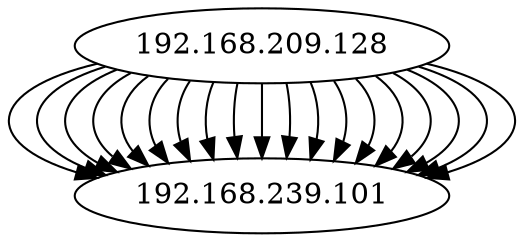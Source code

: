 digraph NWTraffic_update {
  "192.168.209.128" [degree=19, in_degree=0, out_degree=19, activity_score=0.86, total_connections=19];
  "192.168.239.101" [degree=19, in_degree=19, out_degree=0, activity_score=0.86, total_connections=19];
  "192.168.209.128" -> "192.168.239.101" [protocol_UNKNOWN=0.00,protocol_TCP=1.00,protocol_UDP=0.00,protocol_ICMP=0.00,timestamp_sin=-0.52,timestamp_cos=-0.86,src_port_type=0.50,dst_port_type=0.50,conn_state_successful=1.00,conn_state_rejected_reset=0.00,conn_state_partial=0.00,conn_state_suspicious=0.00,conn_state_other=0.00,local_orig=1.00,local_resp=1.00,history_length=0.80,orig_bytes=0.47,resp_bytes=0.38,orig_pkts=0.19,resp_pkts=0.21,orig_ip_bytes=0.52,resp_ip_bytes=0.51,service_HTTP=0.00,service_FTP=0.00,service_SSH=0.00,service_DNS=0.00,service_UNKNOWN=1.00  ];
  "192.168.209.128" [degree=19, in_degree=0, out_degree=19, activity_score=0.86, total_connections=19];
  "192.168.239.101" [degree=19, in_degree=19, out_degree=0, activity_score=0.86, total_connections=19];
  "192.168.209.128" -> "192.168.239.101" [protocol_UNKNOWN=0.00,protocol_TCP=1.00,protocol_UDP=0.00,protocol_ICMP=0.00,timestamp_sin=-0.52,timestamp_cos=-0.86,src_port_type=0.50,dst_port_type=0.50,conn_state_successful=1.00,conn_state_rejected_reset=0.00,conn_state_partial=0.00,conn_state_suspicious=0.00,conn_state_other=0.00,local_orig=1.00,local_resp=1.00,history_length=0.80,orig_bytes=0.47,resp_bytes=0.38,orig_pkts=0.19,resp_pkts=0.20,orig_ip_bytes=0.52,resp_ip_bytes=0.49,service_HTTP=0.00,service_FTP=0.00,service_SSH=0.00,service_DNS=0.00,service_UNKNOWN=1.00  ];
  "192.168.209.128" [degree=19, in_degree=0, out_degree=19, activity_score=0.86, total_connections=19];
  "192.168.239.101" [degree=19, in_degree=19, out_degree=0, activity_score=0.86, total_connections=19];
  "192.168.209.128" -> "192.168.239.101" [protocol_UNKNOWN=0.00,protocol_TCP=1.00,protocol_UDP=0.00,protocol_ICMP=0.00,timestamp_sin=-0.52,timestamp_cos=-0.86,src_port_type=0.50,dst_port_type=0.50,conn_state_successful=1.00,conn_state_rejected_reset=0.00,conn_state_partial=0.00,conn_state_suspicious=0.00,conn_state_other=0.00,local_orig=1.00,local_resp=1.00,history_length=0.80,orig_bytes=0.47,resp_bytes=0.38,orig_pkts=0.19,resp_pkts=0.21,orig_ip_bytes=0.52,resp_ip_bytes=0.51,service_HTTP=0.00,service_FTP=0.00,service_SSH=0.00,service_DNS=0.00,service_UNKNOWN=1.00  ];
  "192.168.209.128" [degree=19, in_degree=0, out_degree=19, activity_score=0.86, total_connections=19];
  "192.168.239.101" [degree=19, in_degree=19, out_degree=0, activity_score=0.86, total_connections=19];
  "192.168.209.128" -> "192.168.239.101" [protocol_UNKNOWN=0.00,protocol_TCP=1.00,protocol_UDP=0.00,protocol_ICMP=0.00,timestamp_sin=-0.52,timestamp_cos=-0.86,src_port_type=0.50,dst_port_type=0.50,conn_state_successful=1.00,conn_state_rejected_reset=0.00,conn_state_partial=0.00,conn_state_suspicious=0.00,conn_state_other=0.00,local_orig=1.00,local_resp=1.00,history_length=0.80,orig_bytes=0.47,resp_bytes=0.38,orig_pkts=0.19,resp_pkts=0.21,orig_ip_bytes=0.52,resp_ip_bytes=0.50,service_HTTP=0.00,service_FTP=0.00,service_SSH=0.00,service_DNS=0.00,service_UNKNOWN=1.00  ];
  "192.168.209.128" [degree=19, in_degree=0, out_degree=19, activity_score=0.86, total_connections=19];
  "192.168.239.101" [degree=19, in_degree=19, out_degree=0, activity_score=0.86, total_connections=19];
  "192.168.209.128" -> "192.168.239.101" [protocol_UNKNOWN=0.00,protocol_TCP=1.00,protocol_UDP=0.00,protocol_ICMP=0.00,timestamp_sin=-0.52,timestamp_cos=-0.86,src_port_type=0.50,dst_port_type=0.50,conn_state_successful=1.00,conn_state_rejected_reset=0.00,conn_state_partial=0.00,conn_state_suspicious=0.00,conn_state_other=0.00,local_orig=1.00,local_resp=1.00,history_length=0.80,orig_bytes=0.47,resp_bytes=0.38,orig_pkts=0.19,resp_pkts=0.21,orig_ip_bytes=0.52,resp_ip_bytes=0.51,service_HTTP=0.00,service_FTP=0.00,service_SSH=0.00,service_DNS=0.00,service_UNKNOWN=1.00  ];
  "192.168.209.128" [degree=19, in_degree=0, out_degree=19, activity_score=0.86, total_connections=19];
  "192.168.239.101" [degree=19, in_degree=19, out_degree=0, activity_score=0.86, total_connections=19];
  "192.168.209.128" -> "192.168.239.101" [protocol_UNKNOWN=0.00,protocol_TCP=1.00,protocol_UDP=0.00,protocol_ICMP=0.00,timestamp_sin=-0.52,timestamp_cos=-0.86,src_port_type=0.50,dst_port_type=0.50,conn_state_successful=1.00,conn_state_rejected_reset=0.00,conn_state_partial=0.00,conn_state_suspicious=0.00,conn_state_other=0.00,local_orig=1.00,local_resp=1.00,history_length=0.80,orig_bytes=0.47,resp_bytes=0.38,orig_pkts=0.19,resp_pkts=0.21,orig_ip_bytes=0.52,resp_ip_bytes=0.51,service_HTTP=0.00,service_FTP=0.00,service_SSH=0.00,service_DNS=0.00,service_UNKNOWN=1.00  ];
  "192.168.209.128" [degree=19, in_degree=0, out_degree=19, activity_score=0.86, total_connections=19];
  "192.168.239.101" [degree=19, in_degree=19, out_degree=0, activity_score=0.86, total_connections=19];
  "192.168.209.128" -> "192.168.239.101" [protocol_UNKNOWN=0.00,protocol_TCP=1.00,protocol_UDP=0.00,protocol_ICMP=0.00,timestamp_sin=-0.52,timestamp_cos=-0.86,src_port_type=0.50,dst_port_type=0.50,conn_state_successful=1.00,conn_state_rejected_reset=0.00,conn_state_partial=0.00,conn_state_suspicious=0.00,conn_state_other=0.00,local_orig=1.00,local_resp=1.00,history_length=0.80,orig_bytes=0.47,resp_bytes=0.38,orig_pkts=0.19,resp_pkts=0.21,orig_ip_bytes=0.52,resp_ip_bytes=0.51,service_HTTP=0.00,service_FTP=0.00,service_SSH=0.00,service_DNS=0.00,service_UNKNOWN=1.00  ];
  "192.168.209.128" [degree=19, in_degree=0, out_degree=19, activity_score=0.86, total_connections=19];
  "192.168.239.101" [degree=19, in_degree=19, out_degree=0, activity_score=0.86, total_connections=19];
  "192.168.209.128" -> "192.168.239.101" [protocol_UNKNOWN=0.00,protocol_TCP=1.00,protocol_UDP=0.00,protocol_ICMP=0.00,timestamp_sin=-0.52,timestamp_cos=-0.86,src_port_type=1.00,dst_port_type=0.50,conn_state_successful=1.00,conn_state_rejected_reset=0.00,conn_state_partial=0.00,conn_state_suspicious=0.00,conn_state_other=0.00,local_orig=1.00,local_resp=1.00,history_length=0.80,orig_bytes=0.47,resp_bytes=0.38,orig_pkts=0.19,resp_pkts=0.21,orig_ip_bytes=0.52,resp_ip_bytes=0.51,service_HTTP=0.00,service_FTP=0.00,service_SSH=0.00,service_DNS=0.00,service_UNKNOWN=1.00  ];
  "192.168.209.128" [degree=19, in_degree=0, out_degree=19, activity_score=0.86, total_connections=19];
  "192.168.239.101" [degree=19, in_degree=19, out_degree=0, activity_score=0.86, total_connections=19];
  "192.168.209.128" -> "192.168.239.101" [protocol_UNKNOWN=0.00,protocol_TCP=1.00,protocol_UDP=0.00,protocol_ICMP=0.00,timestamp_sin=-0.52,timestamp_cos=-0.86,src_port_type=1.00,dst_port_type=0.50,conn_state_successful=1.00,conn_state_rejected_reset=0.00,conn_state_partial=0.00,conn_state_suspicious=0.00,conn_state_other=0.00,local_orig=1.00,local_resp=1.00,history_length=0.80,orig_bytes=0.47,resp_bytes=0.38,orig_pkts=0.19,resp_pkts=0.21,orig_ip_bytes=0.52,resp_ip_bytes=0.51,service_HTTP=0.00,service_FTP=0.00,service_SSH=0.00,service_DNS=0.00,service_UNKNOWN=1.00  ];
  "192.168.209.128" [degree=19, in_degree=0, out_degree=19, activity_score=0.86, total_connections=19];
  "192.168.239.101" [degree=19, in_degree=19, out_degree=0, activity_score=0.86, total_connections=19];
  "192.168.209.128" -> "192.168.239.101" [protocol_UNKNOWN=0.00,protocol_TCP=1.00,protocol_UDP=0.00,protocol_ICMP=0.00,timestamp_sin=-0.52,timestamp_cos=-0.86,src_port_type=1.00,dst_port_type=0.50,conn_state_successful=1.00,conn_state_rejected_reset=0.00,conn_state_partial=0.00,conn_state_suspicious=0.00,conn_state_other=0.00,local_orig=1.00,local_resp=1.00,history_length=0.80,orig_bytes=0.47,resp_bytes=0.38,orig_pkts=0.19,resp_pkts=0.21,orig_ip_bytes=0.52,resp_ip_bytes=0.51,service_HTTP=0.00,service_FTP=0.00,service_SSH=0.00,service_DNS=0.00,service_UNKNOWN=1.00  ];
  "192.168.209.128" [degree=19, in_degree=0, out_degree=19, activity_score=0.86, total_connections=19];
  "192.168.239.101" [degree=19, in_degree=19, out_degree=0, activity_score=0.86, total_connections=19];
  "192.168.209.128" -> "192.168.239.101" [protocol_UNKNOWN=0.00,protocol_TCP=1.00,protocol_UDP=0.00,protocol_ICMP=0.00,timestamp_sin=-0.52,timestamp_cos=-0.86,src_port_type=1.00,dst_port_type=0.50,conn_state_successful=1.00,conn_state_rejected_reset=0.00,conn_state_partial=0.00,conn_state_suspicious=0.00,conn_state_other=0.00,local_orig=1.00,local_resp=1.00,history_length=0.80,orig_bytes=0.47,resp_bytes=0.38,orig_pkts=0.19,resp_pkts=0.21,orig_ip_bytes=0.52,resp_ip_bytes=0.50,service_HTTP=0.00,service_FTP=0.00,service_SSH=0.00,service_DNS=0.00,service_UNKNOWN=1.00  ];
  "192.168.209.128" [degree=19, in_degree=0, out_degree=19, activity_score=0.86, total_connections=19];
  "192.168.239.101" [degree=19, in_degree=19, out_degree=0, activity_score=0.86, total_connections=19];
  "192.168.209.128" -> "192.168.239.101" [protocol_UNKNOWN=0.00,protocol_TCP=1.00,protocol_UDP=0.00,protocol_ICMP=0.00,timestamp_sin=-0.52,timestamp_cos=-0.86,src_port_type=1.00,dst_port_type=0.50,conn_state_successful=1.00,conn_state_rejected_reset=0.00,conn_state_partial=0.00,conn_state_suspicious=0.00,conn_state_other=0.00,local_orig=1.00,local_resp=1.00,history_length=0.80,orig_bytes=0.47,resp_bytes=0.38,orig_pkts=0.19,resp_pkts=0.21,orig_ip_bytes=0.52,resp_ip_bytes=0.50,service_HTTP=0.00,service_FTP=0.00,service_SSH=0.00,service_DNS=0.00,service_UNKNOWN=1.00  ];
  "192.168.209.128" [degree=19, in_degree=0, out_degree=19, activity_score=0.86, total_connections=19];
  "192.168.239.101" [degree=19, in_degree=19, out_degree=0, activity_score=0.86, total_connections=19];
  "192.168.209.128" -> "192.168.239.101" [protocol_UNKNOWN=0.00,protocol_TCP=1.00,protocol_UDP=0.00,protocol_ICMP=0.00,timestamp_sin=-0.52,timestamp_cos=-0.86,src_port_type=1.00,dst_port_type=0.50,conn_state_successful=1.00,conn_state_rejected_reset=0.00,conn_state_partial=0.00,conn_state_suspicious=0.00,conn_state_other=0.00,local_orig=1.00,local_resp=1.00,history_length=0.80,orig_bytes=0.47,resp_bytes=0.38,orig_pkts=0.19,resp_pkts=0.21,orig_ip_bytes=0.52,resp_ip_bytes=0.51,service_HTTP=0.00,service_FTP=0.00,service_SSH=0.00,service_DNS=0.00,service_UNKNOWN=1.00  ];
  "192.168.209.128" [degree=19, in_degree=0, out_degree=19, activity_score=0.86, total_connections=19];
  "192.168.239.101" [degree=19, in_degree=19, out_degree=0, activity_score=0.86, total_connections=19];
  "192.168.209.128" -> "192.168.239.101" [protocol_UNKNOWN=0.00,protocol_TCP=1.00,protocol_UDP=0.00,protocol_ICMP=0.00,timestamp_sin=-0.52,timestamp_cos=-0.86,src_port_type=1.00,dst_port_type=0.50,conn_state_successful=1.00,conn_state_rejected_reset=0.00,conn_state_partial=0.00,conn_state_suspicious=0.00,conn_state_other=0.00,local_orig=1.00,local_resp=1.00,history_length=0.80,orig_bytes=0.47,resp_bytes=0.38,orig_pkts=0.19,resp_pkts=0.20,orig_ip_bytes=0.52,resp_ip_bytes=0.50,service_HTTP=0.00,service_FTP=0.00,service_SSH=0.00,service_DNS=0.00,service_UNKNOWN=1.00  ];
  "192.168.209.128" [degree=19, in_degree=0, out_degree=19, activity_score=0.86, total_connections=19];
  "192.168.239.101" [degree=19, in_degree=19, out_degree=0, activity_score=0.86, total_connections=19];
  "192.168.209.128" -> "192.168.239.101" [protocol_UNKNOWN=0.00,protocol_TCP=1.00,protocol_UDP=0.00,protocol_ICMP=0.00,timestamp_sin=-0.52,timestamp_cos=-0.86,src_port_type=1.00,dst_port_type=0.50,conn_state_successful=1.00,conn_state_rejected_reset=0.00,conn_state_partial=0.00,conn_state_suspicious=0.00,conn_state_other=0.00,local_orig=1.00,local_resp=1.00,history_length=0.80,orig_bytes=0.47,resp_bytes=0.38,orig_pkts=0.19,resp_pkts=0.21,orig_ip_bytes=0.52,resp_ip_bytes=0.50,service_HTTP=0.00,service_FTP=0.00,service_SSH=0.00,service_DNS=0.00,service_UNKNOWN=1.00  ];
  "192.168.209.128" [degree=19, in_degree=0, out_degree=19, activity_score=0.86, total_connections=19];
  "192.168.239.101" [degree=19, in_degree=19, out_degree=0, activity_score=0.86, total_connections=19];
  "192.168.209.128" -> "192.168.239.101" [protocol_UNKNOWN=0.00,protocol_TCP=1.00,protocol_UDP=0.00,protocol_ICMP=0.00,timestamp_sin=-0.52,timestamp_cos=-0.86,src_port_type=0.50,dst_port_type=0.50,conn_state_successful=1.00,conn_state_rejected_reset=0.00,conn_state_partial=0.00,conn_state_suspicious=0.00,conn_state_other=0.00,local_orig=1.00,local_resp=1.00,history_length=0.80,orig_bytes=0.47,resp_bytes=0.38,orig_pkts=0.19,resp_pkts=0.21,orig_ip_bytes=0.52,resp_ip_bytes=0.50,service_HTTP=0.00,service_FTP=0.00,service_SSH=0.00,service_DNS=0.00,service_UNKNOWN=1.00  ];
  "192.168.209.128" [degree=19, in_degree=0, out_degree=19, activity_score=0.86, total_connections=19];
  "192.168.239.101" [degree=19, in_degree=19, out_degree=0, activity_score=0.86, total_connections=19];
  "192.168.209.128" -> "192.168.239.101" [protocol_UNKNOWN=0.00,protocol_TCP=1.00,protocol_UDP=0.00,protocol_ICMP=0.00,timestamp_sin=-0.52,timestamp_cos=-0.86,src_port_type=0.50,dst_port_type=0.50,conn_state_successful=1.00,conn_state_rejected_reset=0.00,conn_state_partial=0.00,conn_state_suspicious=0.00,conn_state_other=0.00,local_orig=1.00,local_resp=1.00,history_length=0.80,orig_bytes=0.47,resp_bytes=0.38,orig_pkts=0.19,resp_pkts=0.21,orig_ip_bytes=0.52,resp_ip_bytes=0.50,service_HTTP=0.00,service_FTP=0.00,service_SSH=0.00,service_DNS=0.00,service_UNKNOWN=1.00  ];
  "192.168.209.128" [degree=19, in_degree=0, out_degree=19, activity_score=0.86, total_connections=19];
  "192.168.239.101" [degree=19, in_degree=19, out_degree=0, activity_score=0.86, total_connections=19];
  "192.168.209.128" -> "192.168.239.101" [protocol_UNKNOWN=0.00,protocol_TCP=1.00,protocol_UDP=0.00,protocol_ICMP=0.00,timestamp_sin=-0.52,timestamp_cos=-0.86,src_port_type=0.50,dst_port_type=0.50,conn_state_successful=1.00,conn_state_rejected_reset=0.00,conn_state_partial=0.00,conn_state_suspicious=0.00,conn_state_other=0.00,local_orig=1.00,local_resp=1.00,history_length=0.80,orig_bytes=0.47,resp_bytes=0.38,orig_pkts=0.19,resp_pkts=0.21,orig_ip_bytes=0.52,resp_ip_bytes=0.51,service_HTTP=0.00,service_FTP=0.00,service_SSH=0.00,service_DNS=0.00,service_UNKNOWN=1.00  ];
  "192.168.209.128" [degree=19, in_degree=0, out_degree=19, activity_score=0.86, total_connections=19];
  "192.168.239.101" [degree=19, in_degree=19, out_degree=0, activity_score=0.86, total_connections=19];
  "192.168.209.128" -> "192.168.239.101" [protocol_UNKNOWN=0.00,protocol_TCP=1.00,protocol_UDP=0.00,protocol_ICMP=0.00,timestamp_sin=-0.52,timestamp_cos=-0.86,src_port_type=0.50,dst_port_type=0.50,conn_state_successful=1.00,conn_state_rejected_reset=0.00,conn_state_partial=0.00,conn_state_suspicious=0.00,conn_state_other=0.00,local_orig=1.00,local_resp=1.00,history_length=0.80,orig_bytes=0.47,resp_bytes=0.38,orig_pkts=0.19,resp_pkts=0.21,orig_ip_bytes=0.52,resp_ip_bytes=0.51,service_HTTP=0.00,service_FTP=0.00,service_SSH=0.00,service_DNS=0.00,service_UNKNOWN=1.00  ];
}
